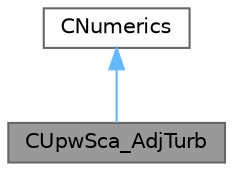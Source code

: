 digraph "CUpwSca_AdjTurb"
{
 // LATEX_PDF_SIZE
  bgcolor="transparent";
  edge [fontname=Helvetica,fontsize=10,labelfontname=Helvetica,labelfontsize=10];
  node [fontname=Helvetica,fontsize=10,shape=box,height=0.2,width=0.4];
  Node1 [id="Node000001",label="CUpwSca_AdjTurb",height=0.2,width=0.4,color="gray40", fillcolor="grey60", style="filled", fontcolor="black",tooltip="Class for doing a scalar upwind solver for the adjoint turbulence equations."];
  Node2 -> Node1 [id="edge1_Node000001_Node000002",dir="back",color="steelblue1",style="solid",tooltip=" "];
  Node2 [id="Node000002",label="CNumerics",height=0.2,width=0.4,color="gray40", fillcolor="white", style="filled",URL="$classCNumerics.html",tooltip="Class for defining the numerical methods."];
}
